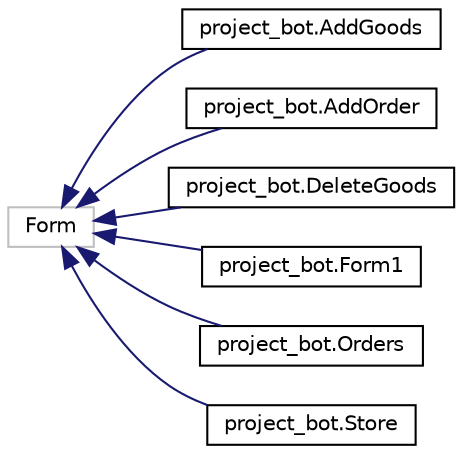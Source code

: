 digraph "Graphical Class Hierarchy"
{
  edge [fontname="Helvetica",fontsize="10",labelfontname="Helvetica",labelfontsize="10"];
  node [fontname="Helvetica",fontsize="10",shape=record];
  rankdir="LR";
  Node5 [label="Form",height=0.2,width=0.4,color="grey75", fillcolor="white", style="filled"];
  Node5 -> Node0 [dir="back",color="midnightblue",fontsize="10",style="solid",fontname="Helvetica"];
  Node0 [label="project_bot.AddGoods",height=0.2,width=0.4,color="black", fillcolor="white", style="filled",URL="$classproject__bot_1_1_add_goods.html"];
  Node5 -> Node7 [dir="back",color="midnightblue",fontsize="10",style="solid",fontname="Helvetica"];
  Node7 [label="project_bot.AddOrder",height=0.2,width=0.4,color="black", fillcolor="white", style="filled",URL="$classproject__bot_1_1_add_order.html"];
  Node5 -> Node8 [dir="back",color="midnightblue",fontsize="10",style="solid",fontname="Helvetica"];
  Node8 [label="project_bot.DeleteGoods",height=0.2,width=0.4,color="black", fillcolor="white", style="filled",URL="$classproject__bot_1_1_delete_goods.html"];
  Node5 -> Node9 [dir="back",color="midnightblue",fontsize="10",style="solid",fontname="Helvetica"];
  Node9 [label="project_bot.Form1",height=0.2,width=0.4,color="black", fillcolor="white", style="filled",URL="$classproject__bot_1_1_form1.html"];
  Node5 -> Node10 [dir="back",color="midnightblue",fontsize="10",style="solid",fontname="Helvetica"];
  Node10 [label="project_bot.Orders",height=0.2,width=0.4,color="black", fillcolor="white", style="filled",URL="$classproject__bot_1_1_orders.html"];
  Node5 -> Node11 [dir="back",color="midnightblue",fontsize="10",style="solid",fontname="Helvetica"];
  Node11 [label="project_bot.Store",height=0.2,width=0.4,color="black", fillcolor="white", style="filled",URL="$classproject__bot_1_1_store.html"];
}
